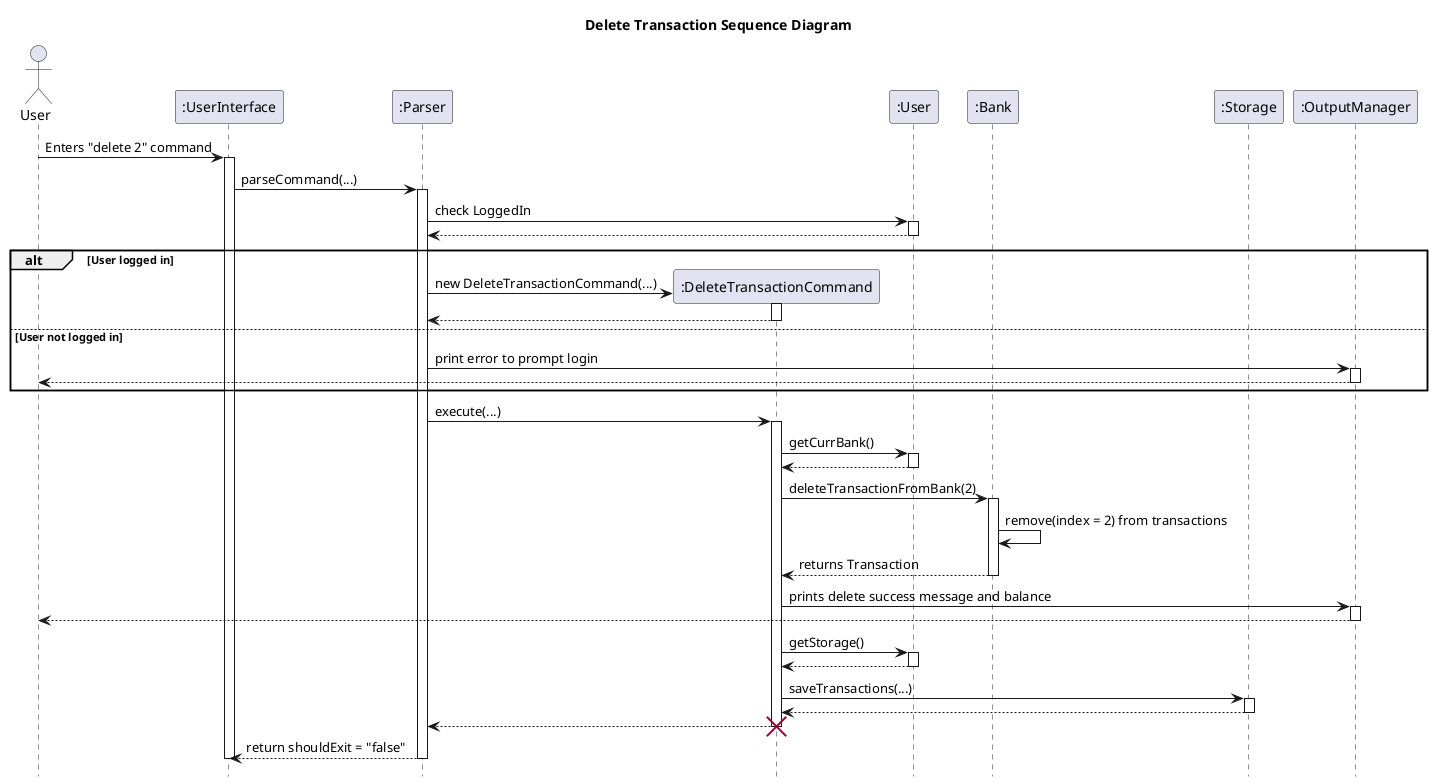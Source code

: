 @startuml
'https://plantuml.com/sequence-diagram

hide footbox
actor User as U

participant ":UserInterface" as UserInterface
participant ":Parser" as Parser
participant ":DeleteTransactionCommand" as DeleteTransactionCommand
participant ":User" as User
participant ":Bank" as Bank
participant ":Storage" as Storage
participant ":OutputManager" as OutputManager


title Delete Transaction Sequence Diagram


U -> UserInterface : Enters "delete 2" command
activate UserInterface

UserInterface -> Parser : parseCommand(...)
activate Parser

Parser -> User : check LoggedIn
activate User

User --> Parser
deactivate User

alt User logged in
    create DeleteTransactionCommand
    Parser -> DeleteTransactionCommand: new DeleteTransactionCommand(...)
    activate DeleteTransactionCommand
    DeleteTransactionCommand --> Parser
    deactivate DeleteTransactionCommand

else User not logged in

    Parser -> OutputManager : print error to prompt login
    activate OutputManager
    OutputManager --> U
    deactivate OutputManager
end

Parser -> DeleteTransactionCommand : execute(...)
    activate DeleteTransactionCommand

    DeleteTransactionCommand -> User : getCurrBank()
    activate User
    User --> DeleteTransactionCommand
    deactivate User
    DeleteTransactionCommand -> Bank : deleteTransactionFromBank(2)
    activate Bank

    Bank -> Bank : remove(index = 2) from transactions
    Bank --> DeleteTransactionCommand: returns Transaction
    deactivate Bank

    DeleteTransactionCommand -> OutputManager : prints delete success message and balance
    activate OutputManager
    OutputManager --> U
    deactivate OutputManager
    DeleteTransactionCommand -> User : getStorage()
    activate User
    User --> DeleteTransactionCommand
    deactivate User
    DeleteTransactionCommand -> Storage : saveTransactions(...)
    activate Storage
    Storage --> DeleteTransactionCommand
    deactivate Storage
    DeleteTransactionCommand --> Parser
    destroy DeleteTransactionCommand

Parser --> UserInterface : return shouldExit = "false"
deactivate Parser
deactivate UserInterface

@enduml

